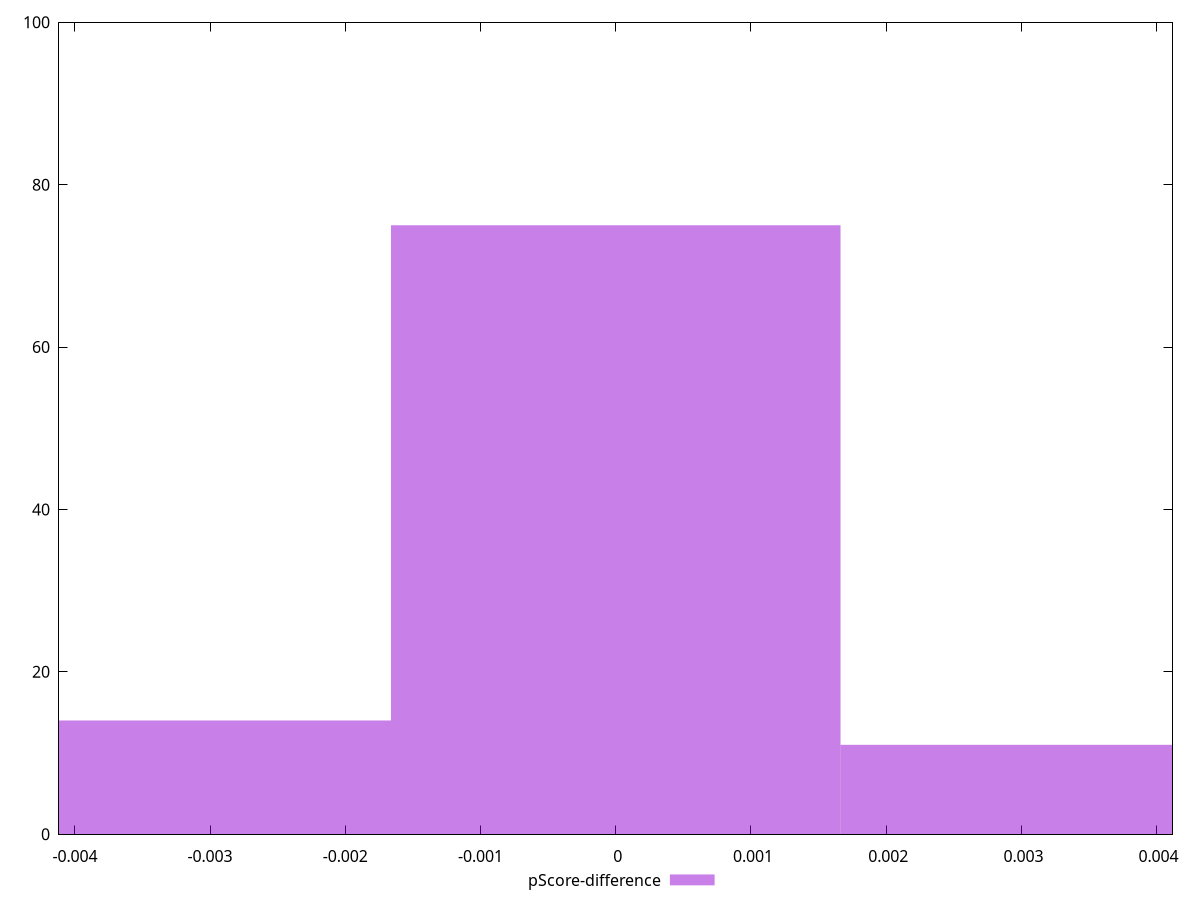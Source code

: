 reset

$pScoreDifference <<EOF
0 75
-0.003324724937614046 14
0.003324724937614046 11
EOF

set key outside below
set boxwidth 0.003324724937614046
set xrange [-0.004117647058823559:0.004117647058823504]
set yrange [0:100]
set trange [0:100]
set style fill transparent solid 0.5 noborder
set terminal svg size 640, 490 enhanced background rgb 'white'
set output "report_00025_2021-02-22T21:38:55.199Z/uses-text-compression/samples/pages/pScore-difference/histogram.svg"

plot $pScoreDifference title "pScore-difference" with boxes

reset
